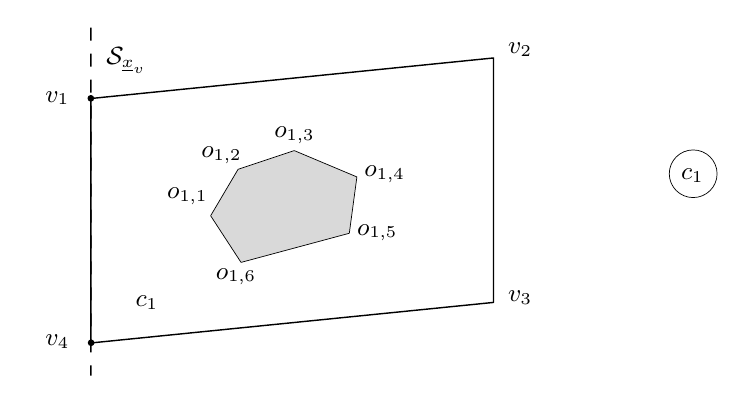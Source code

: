 
\definecolor{cD9D9D9}{RGB}{217,217,217}
\small

\def \globalscale {1.1}
\begin{tikzpicture}[y=0.80pt, x=0.80pt, yscale=-\globalscale, xscale=\globalscale, inner sep=0pt, outer sep=0pt]
\path[draw=black,line join=round,line width=0.512pt] (18.658,29.406) -- (183.987,12.759) -- (183.987,113.138) -- (18.658,129.785) -- (18.658,29.406) -- cycle;

\path[draw=black,fill=black,line join=round,line width=0.512pt] (18.644,28.268) .. controls (19.232,28.268) and (19.709,28.745) .. (19.709,29.334) .. controls (19.709,29.922) and (19.232,30.399) .. (18.644,30.399) .. controls (18.056,30.399) and (17.579,29.922) .. (17.579,29.334) .. controls (17.579,28.745) and (18.056,28.268) .. (18.644,28.268) -- cycle;

\path[draw=black,fill=cD9D9D9,line join=round,line width=0.256pt] (67.836,77.547) -- (79.101,58.483) -- (102.188,50.797) -- (127.894,61.607) -- (124.775,84.743) -- (80.321,96.702) -- (67.836,77.547) -- cycle;

\path[draw=black,fill=black,line join=round,line width=0.512pt] (18.758,128.64) .. controls (19.346,128.64) and (19.823,129.117) .. (19.823,129.705) .. controls (19.823,130.293) and (19.346,130.77) .. (18.758,130.77) .. controls (18.169,130.77) and (17.692,130.293) .. (17.692,129.705) .. controls (17.692,129.117) and (18.169,128.64) .. (18.758,128.64) -- cycle;

\path[fill=black,line join=round,line width=0.256pt] (18.978,10.987) -- (18.978,16.32) -- (18.338,16.32) -- (18.338,10.987) -- (18.978,10.987) -- cycle(18.978,21.653) -- (18.978,26.987) -- (18.338,26.987) -- (18.338,21.653) -- (18.978,21.653) -- cycle(18.978,32.32) -- (18.978,37.653) -- (18.338,37.653) -- (18.338,32.32) -- (18.978,32.32) -- cycle(18.978,42.987) -- (18.978,48.32) -- (18.338,48.32) -- (18.338,42.987) -- (18.978,42.987) -- cycle(18.978,53.653) -- (18.978,58.987) -- (18.338,58.987) -- (18.338,53.653) -- (18.978,53.653) -- cycle(18.978,64.32) -- (18.978,69.653) -- (18.338,69.653) -- (18.338,64.32) -- (18.978,64.32) -- cycle(18.978,74.987) -- (18.978,80.32) -- (18.338,80.32) -- (18.338,74.987) -- (18.978,74.987) -- cycle(18.978,85.653) -- (18.978,90.987) -- (18.338,90.987) -- (18.338,85.653) -- (18.978,85.653) -- cycle(18.978,96.32) -- (18.978,101.653) -- (18.338,101.653) -- (18.338,96.32) -- (18.978,96.32) -- cycle(18.978,106.987) -- (18.978,112.32) -- (18.338,112.32) -- (18.338,106.987) -- (18.978,106.987) -- cycle(18.978,117.653) -- (18.978,122.987) -- (18.338,122.987) -- (18.338,117.653) -- (18.978,117.653) -- cycle(18.978,128.32) -- (18.978,133.653) -- (18.338,133.653) -- (18.338,128.32) -- (18.978,128.32) -- cycle(18.978,138.987) -- (18.978,143.215) -- (18.338,143.215) -- (18.338,138.987) -- (18.978,138.987) -- cycle(18.978,0.32) -- (18.978,5.653) -- (18.338,5.653) -- (18.338,0.32) -- (18.978,0.32) -- cycle;

\path[cm={{1.0,0.0,0.0,1.0,(0.0,32.0)}}] (0.0,0.0) node[above right] () {$v_1$};

\path[cm={{1.0,0.0,0.0,1.0,(0.0,132.0)}}] (0.0,0.0) node[above right] () {$v_4$};

\path[cm={{1.0,0.0,0.0,1.0,(190.0,12.0)}}] (0.0,0.0) node[above right] () {$v_2$};

\path[cm={{1.0,0.0,0.0,1.0,(190.0,114.0)}}] (0.0,0.0) node[above right] () {$v_3$};

\path[cm={{1.0,0.0,0.0,1.0,(50.0,73.0)}}] (0.0,0.0) node[above right] () {$o_{1,1}$};

\path[cm={{1.0,0.0,0.0,1.0,(64.0,56.0)}}] (0.0,0.0) node[above right] () {$o_{1,2}$};

\path[cm={{1.0,0.0,0.0,1.0,(94.0,48.0)}}] (0.0,0.0) node[above right] () {$o_{1,3}$};

\path[cm={{1.0,0.0,0.0,1.0,(131.0,64.0)}}] (0.0,0.0) node[above right] () {$o_{1,4}$};

\path[cm={{1.0,0.0,0.0,1.0,(128.0,88.0)}}] (0.0,0.0) node[above right] () {$o_{1,5}$};

\path[cm={{1.0,0.0,0.0,1.0,(70.0,106.0)}}] (0.0,0.0) node[above right] () {$o_{1,6}$};

\path[cm={{1.0,0.0,0.0,1.0,(25.0,19.0)}}] (0.0,0.0) node[above right] () {$\mathcal{S}_{\underline{x}_v}$};

\path[draw=black,line join=round,line width=0.256pt] (265.976,60.302) ellipse (0.276cm and 0.275cm);

\path[cm={{1.0,0.0,0.0,1.0,(261.0,64.0)}}] (0.0,0.0) node[above right] () {$c_1$};


\path[cm={{1.0,0.0,0.0,1.0,(37.0,116.0)}}] (0.0,0.0) node[above right] () {$c_1$};

\end{tikzpicture}
